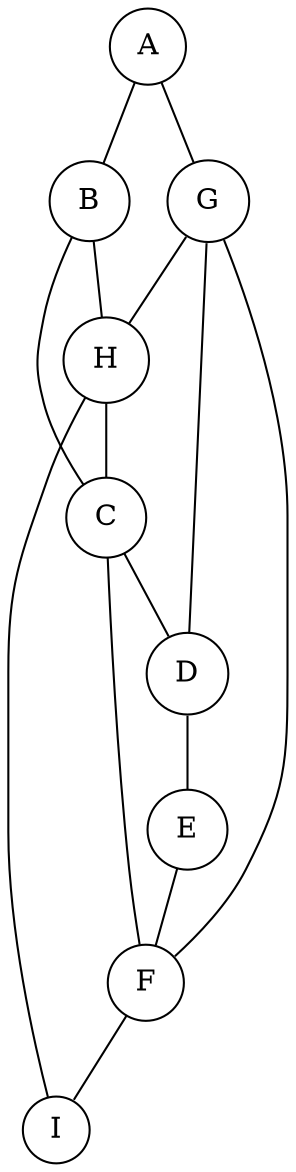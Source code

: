 graph g {
	node[width=0.25,rotate=90,shape=circle]
	A -- B;
	A -- G;
	B -- H;
	B -- C;
	C -- D;
	C -- F;
	D -- E;
	E -- F;
	F -- I;
	G -- H;
	G -- D;
	G -- F;
	H -- C;
	H -- I;
}
